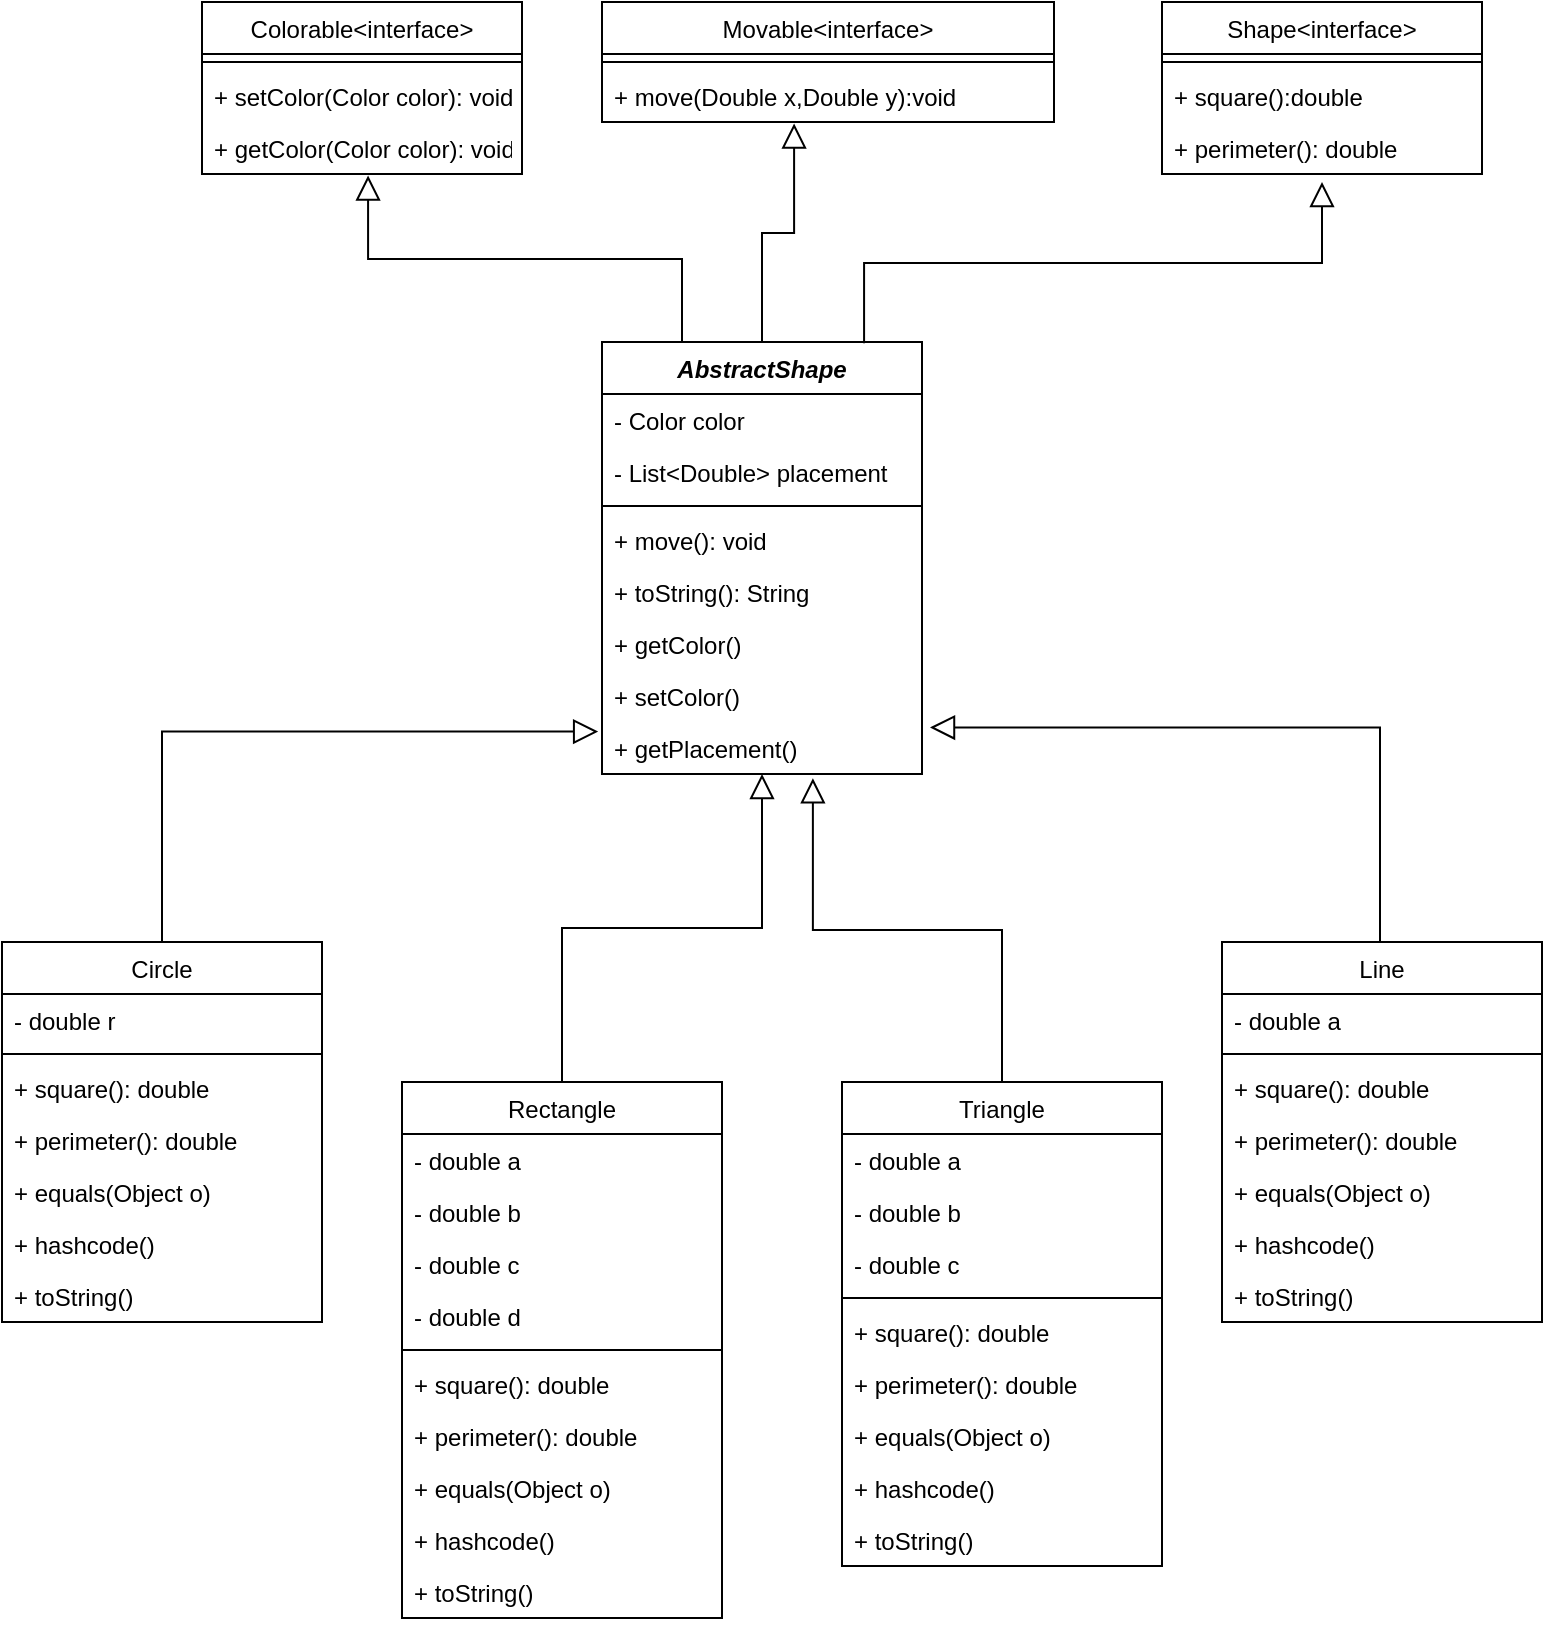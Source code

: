 <mxfile version="26.0.8">
  <diagram id="C5RBs43oDa-KdzZeNtuy" name="Page-1">
    <mxGraphModel dx="2261" dy="1875" grid="1" gridSize="10" guides="1" tooltips="1" connect="1" arrows="1" fold="1" page="1" pageScale="1" pageWidth="827" pageHeight="1169" math="0" shadow="0">
      <root>
        <mxCell id="WIyWlLk6GJQsqaUBKTNV-0" />
        <mxCell id="WIyWlLk6GJQsqaUBKTNV-1" parent="WIyWlLk6GJQsqaUBKTNV-0" />
        <mxCell id="zkfFHV4jXpPFQw0GAbJ--0" value="AbstractShape" style="swimlane;fontStyle=3;align=center;verticalAlign=top;childLayout=stackLayout;horizontal=1;startSize=26;horizontalStack=0;resizeParent=1;resizeLast=0;collapsible=1;marginBottom=0;rounded=0;shadow=0;strokeWidth=1;" parent="WIyWlLk6GJQsqaUBKTNV-1" vertex="1">
          <mxGeometry x="220" y="-10" width="160" height="216" as="geometry">
            <mxRectangle x="230" y="140" width="160" height="26" as="alternateBounds" />
          </mxGeometry>
        </mxCell>
        <mxCell id="zkfFHV4jXpPFQw0GAbJ--1" value="- Color color" style="text;align=left;verticalAlign=top;spacingLeft=4;spacingRight=4;overflow=hidden;rotatable=0;points=[[0,0.5],[1,0.5]];portConstraint=eastwest;" parent="zkfFHV4jXpPFQw0GAbJ--0" vertex="1">
          <mxGeometry y="26" width="160" height="26" as="geometry" />
        </mxCell>
        <mxCell id="zkfFHV4jXpPFQw0GAbJ--2" value="- List&lt;Double&gt; placement" style="text;align=left;verticalAlign=top;spacingLeft=4;spacingRight=4;overflow=hidden;rotatable=0;points=[[0,0.5],[1,0.5]];portConstraint=eastwest;rounded=0;shadow=0;html=0;" parent="zkfFHV4jXpPFQw0GAbJ--0" vertex="1">
          <mxGeometry y="52" width="160" height="26" as="geometry" />
        </mxCell>
        <mxCell id="zkfFHV4jXpPFQw0GAbJ--4" value="" style="line;html=1;strokeWidth=1;align=left;verticalAlign=middle;spacingTop=-1;spacingLeft=3;spacingRight=3;rotatable=0;labelPosition=right;points=[];portConstraint=eastwest;" parent="zkfFHV4jXpPFQw0GAbJ--0" vertex="1">
          <mxGeometry y="78" width="160" height="8" as="geometry" />
        </mxCell>
        <mxCell id="-6bs9gVjILoh9mDMI8Wr-4" value="+ move(): void" style="text;align=left;verticalAlign=top;spacingLeft=4;spacingRight=4;overflow=hidden;rotatable=0;points=[[0,0.5],[1,0.5]];portConstraint=eastwest;" vertex="1" parent="zkfFHV4jXpPFQw0GAbJ--0">
          <mxGeometry y="86" width="160" height="26" as="geometry" />
        </mxCell>
        <mxCell id="-6bs9gVjILoh9mDMI8Wr-5" value="+ toString(): String" style="text;align=left;verticalAlign=top;spacingLeft=4;spacingRight=4;overflow=hidden;rotatable=0;points=[[0,0.5],[1,0.5]];portConstraint=eastwest;" vertex="1" parent="zkfFHV4jXpPFQw0GAbJ--0">
          <mxGeometry y="112" width="160" height="26" as="geometry" />
        </mxCell>
        <mxCell id="-6bs9gVjILoh9mDMI8Wr-6" value="+ getColor()" style="text;align=left;verticalAlign=top;spacingLeft=4;spacingRight=4;overflow=hidden;rotatable=0;points=[[0,0.5],[1,0.5]];portConstraint=eastwest;" vertex="1" parent="zkfFHV4jXpPFQw0GAbJ--0">
          <mxGeometry y="138" width="160" height="26" as="geometry" />
        </mxCell>
        <mxCell id="-6bs9gVjILoh9mDMI8Wr-7" value="+ setColor()" style="text;align=left;verticalAlign=top;spacingLeft=4;spacingRight=4;overflow=hidden;rotatable=0;points=[[0,0.5],[1,0.5]];portConstraint=eastwest;" vertex="1" parent="zkfFHV4jXpPFQw0GAbJ--0">
          <mxGeometry y="164" width="160" height="26" as="geometry" />
        </mxCell>
        <mxCell id="-6bs9gVjILoh9mDMI8Wr-9" value="+ getPlacement()" style="text;align=left;verticalAlign=top;spacingLeft=4;spacingRight=4;overflow=hidden;rotatable=0;points=[[0,0.5],[1,0.5]];portConstraint=eastwest;" vertex="1" parent="zkfFHV4jXpPFQw0GAbJ--0">
          <mxGeometry y="190" width="160" height="26" as="geometry" />
        </mxCell>
        <mxCell id="zkfFHV4jXpPFQw0GAbJ--6" value="Rectangle" style="swimlane;fontStyle=0;align=center;verticalAlign=top;childLayout=stackLayout;horizontal=1;startSize=26;horizontalStack=0;resizeParent=1;resizeLast=0;collapsible=1;marginBottom=0;rounded=0;shadow=0;strokeWidth=1;" parent="WIyWlLk6GJQsqaUBKTNV-1" vertex="1">
          <mxGeometry x="120" y="360" width="160" height="268" as="geometry">
            <mxRectangle x="130" y="380" width="160" height="26" as="alternateBounds" />
          </mxGeometry>
        </mxCell>
        <mxCell id="zkfFHV4jXpPFQw0GAbJ--7" value="- double a" style="text;align=left;verticalAlign=top;spacingLeft=4;spacingRight=4;overflow=hidden;rotatable=0;points=[[0,0.5],[1,0.5]];portConstraint=eastwest;" parent="zkfFHV4jXpPFQw0GAbJ--6" vertex="1">
          <mxGeometry y="26" width="160" height="26" as="geometry" />
        </mxCell>
        <mxCell id="-6bs9gVjILoh9mDMI8Wr-11" value="- double b" style="text;align=left;verticalAlign=top;spacingLeft=4;spacingRight=4;overflow=hidden;rotatable=0;points=[[0,0.5],[1,0.5]];portConstraint=eastwest;" vertex="1" parent="zkfFHV4jXpPFQw0GAbJ--6">
          <mxGeometry y="52" width="160" height="26" as="geometry" />
        </mxCell>
        <mxCell id="-6bs9gVjILoh9mDMI8Wr-12" value="- double c" style="text;align=left;verticalAlign=top;spacingLeft=4;spacingRight=4;overflow=hidden;rotatable=0;points=[[0,0.5],[1,0.5]];portConstraint=eastwest;" vertex="1" parent="zkfFHV4jXpPFQw0GAbJ--6">
          <mxGeometry y="78" width="160" height="26" as="geometry" />
        </mxCell>
        <mxCell id="-6bs9gVjILoh9mDMI8Wr-13" value="- double d" style="text;align=left;verticalAlign=top;spacingLeft=4;spacingRight=4;overflow=hidden;rotatable=0;points=[[0,0.5],[1,0.5]];portConstraint=eastwest;" vertex="1" parent="zkfFHV4jXpPFQw0GAbJ--6">
          <mxGeometry y="104" width="160" height="26" as="geometry" />
        </mxCell>
        <mxCell id="zkfFHV4jXpPFQw0GAbJ--9" value="" style="line;html=1;strokeWidth=1;align=left;verticalAlign=middle;spacingTop=-1;spacingLeft=3;spacingRight=3;rotatable=0;labelPosition=right;points=[];portConstraint=eastwest;" parent="zkfFHV4jXpPFQw0GAbJ--6" vertex="1">
          <mxGeometry y="130" width="160" height="8" as="geometry" />
        </mxCell>
        <mxCell id="zkfFHV4jXpPFQw0GAbJ--10" value="+ square(): double" style="text;align=left;verticalAlign=top;spacingLeft=4;spacingRight=4;overflow=hidden;rotatable=0;points=[[0,0.5],[1,0.5]];portConstraint=eastwest;fontStyle=0" parent="zkfFHV4jXpPFQw0GAbJ--6" vertex="1">
          <mxGeometry y="138" width="160" height="26" as="geometry" />
        </mxCell>
        <mxCell id="-6bs9gVjILoh9mDMI8Wr-14" value="+ perimeter(): double" style="text;align=left;verticalAlign=top;spacingLeft=4;spacingRight=4;overflow=hidden;rotatable=0;points=[[0,0.5],[1,0.5]];portConstraint=eastwest;fontStyle=0" vertex="1" parent="zkfFHV4jXpPFQw0GAbJ--6">
          <mxGeometry y="164" width="160" height="26" as="geometry" />
        </mxCell>
        <mxCell id="-6bs9gVjILoh9mDMI8Wr-15" value="+ equals(Object o)" style="text;align=left;verticalAlign=top;spacingLeft=4;spacingRight=4;overflow=hidden;rotatable=0;points=[[0,0.5],[1,0.5]];portConstraint=eastwest;fontStyle=0" vertex="1" parent="zkfFHV4jXpPFQw0GAbJ--6">
          <mxGeometry y="190" width="160" height="26" as="geometry" />
        </mxCell>
        <mxCell id="-6bs9gVjILoh9mDMI8Wr-16" value="+ hashcode()" style="text;align=left;verticalAlign=top;spacingLeft=4;spacingRight=4;overflow=hidden;rotatable=0;points=[[0,0.5],[1,0.5]];portConstraint=eastwest;fontStyle=0" vertex="1" parent="zkfFHV4jXpPFQw0GAbJ--6">
          <mxGeometry y="216" width="160" height="26" as="geometry" />
        </mxCell>
        <mxCell id="-6bs9gVjILoh9mDMI8Wr-65" value="+ toString()" style="text;align=left;verticalAlign=top;spacingLeft=4;spacingRight=4;overflow=hidden;rotatable=0;points=[[0,0.5],[1,0.5]];portConstraint=eastwest;fontStyle=0" vertex="1" parent="zkfFHV4jXpPFQw0GAbJ--6">
          <mxGeometry y="242" width="160" height="26" as="geometry" />
        </mxCell>
        <mxCell id="zkfFHV4jXpPFQw0GAbJ--12" value="" style="endArrow=block;endSize=10;endFill=0;shadow=0;strokeWidth=1;rounded=0;curved=0;edgeStyle=elbowEdgeStyle;elbow=vertical;" parent="WIyWlLk6GJQsqaUBKTNV-1" source="zkfFHV4jXpPFQw0GAbJ--6" target="zkfFHV4jXpPFQw0GAbJ--0" edge="1">
          <mxGeometry width="160" relative="1" as="geometry">
            <mxPoint x="200" y="203" as="sourcePoint" />
            <mxPoint x="200" y="203" as="targetPoint" />
          </mxGeometry>
        </mxCell>
        <mxCell id="-6bs9gVjILoh9mDMI8Wr-17" value="Triangle" style="swimlane;fontStyle=0;align=center;verticalAlign=top;childLayout=stackLayout;horizontal=1;startSize=26;horizontalStack=0;resizeParent=1;resizeLast=0;collapsible=1;marginBottom=0;rounded=0;shadow=0;strokeWidth=1;" vertex="1" parent="WIyWlLk6GJQsqaUBKTNV-1">
          <mxGeometry x="340" y="360" width="160" height="242" as="geometry">
            <mxRectangle x="130" y="380" width="160" height="26" as="alternateBounds" />
          </mxGeometry>
        </mxCell>
        <mxCell id="-6bs9gVjILoh9mDMI8Wr-18" value="- double a" style="text;align=left;verticalAlign=top;spacingLeft=4;spacingRight=4;overflow=hidden;rotatable=0;points=[[0,0.5],[1,0.5]];portConstraint=eastwest;" vertex="1" parent="-6bs9gVjILoh9mDMI8Wr-17">
          <mxGeometry y="26" width="160" height="26" as="geometry" />
        </mxCell>
        <mxCell id="-6bs9gVjILoh9mDMI8Wr-19" value="- double b" style="text;align=left;verticalAlign=top;spacingLeft=4;spacingRight=4;overflow=hidden;rotatable=0;points=[[0,0.5],[1,0.5]];portConstraint=eastwest;" vertex="1" parent="-6bs9gVjILoh9mDMI8Wr-17">
          <mxGeometry y="52" width="160" height="26" as="geometry" />
        </mxCell>
        <mxCell id="-6bs9gVjILoh9mDMI8Wr-20" value="- double c" style="text;align=left;verticalAlign=top;spacingLeft=4;spacingRight=4;overflow=hidden;rotatable=0;points=[[0,0.5],[1,0.5]];portConstraint=eastwest;" vertex="1" parent="-6bs9gVjILoh9mDMI8Wr-17">
          <mxGeometry y="78" width="160" height="26" as="geometry" />
        </mxCell>
        <mxCell id="-6bs9gVjILoh9mDMI8Wr-22" value="" style="line;html=1;strokeWidth=1;align=left;verticalAlign=middle;spacingTop=-1;spacingLeft=3;spacingRight=3;rotatable=0;labelPosition=right;points=[];portConstraint=eastwest;" vertex="1" parent="-6bs9gVjILoh9mDMI8Wr-17">
          <mxGeometry y="104" width="160" height="8" as="geometry" />
        </mxCell>
        <mxCell id="-6bs9gVjILoh9mDMI8Wr-23" value="+ square(): double" style="text;align=left;verticalAlign=top;spacingLeft=4;spacingRight=4;overflow=hidden;rotatable=0;points=[[0,0.5],[1,0.5]];portConstraint=eastwest;fontStyle=0" vertex="1" parent="-6bs9gVjILoh9mDMI8Wr-17">
          <mxGeometry y="112" width="160" height="26" as="geometry" />
        </mxCell>
        <mxCell id="-6bs9gVjILoh9mDMI8Wr-24" value="+ perimeter(): double" style="text;align=left;verticalAlign=top;spacingLeft=4;spacingRight=4;overflow=hidden;rotatable=0;points=[[0,0.5],[1,0.5]];portConstraint=eastwest;fontStyle=0" vertex="1" parent="-6bs9gVjILoh9mDMI8Wr-17">
          <mxGeometry y="138" width="160" height="26" as="geometry" />
        </mxCell>
        <mxCell id="-6bs9gVjILoh9mDMI8Wr-25" value="+ equals(Object o)" style="text;align=left;verticalAlign=top;spacingLeft=4;spacingRight=4;overflow=hidden;rotatable=0;points=[[0,0.5],[1,0.5]];portConstraint=eastwest;fontStyle=0" vertex="1" parent="-6bs9gVjILoh9mDMI8Wr-17">
          <mxGeometry y="164" width="160" height="26" as="geometry" />
        </mxCell>
        <mxCell id="-6bs9gVjILoh9mDMI8Wr-26" value="+ hashcode()" style="text;align=left;verticalAlign=top;spacingLeft=4;spacingRight=4;overflow=hidden;rotatable=0;points=[[0,0.5],[1,0.5]];portConstraint=eastwest;fontStyle=0" vertex="1" parent="-6bs9gVjILoh9mDMI8Wr-17">
          <mxGeometry y="190" width="160" height="26" as="geometry" />
        </mxCell>
        <mxCell id="-6bs9gVjILoh9mDMI8Wr-66" value="+ toString()" style="text;align=left;verticalAlign=top;spacingLeft=4;spacingRight=4;overflow=hidden;rotatable=0;points=[[0,0.5],[1,0.5]];portConstraint=eastwest;fontStyle=0" vertex="1" parent="-6bs9gVjILoh9mDMI8Wr-17">
          <mxGeometry y="216" width="160" height="26" as="geometry" />
        </mxCell>
        <mxCell id="-6bs9gVjILoh9mDMI8Wr-27" value="" style="endArrow=block;endSize=10;endFill=0;shadow=0;strokeWidth=1;rounded=0;curved=0;edgeStyle=elbowEdgeStyle;elbow=vertical;exitX=0.5;exitY=0;exitDx=0;exitDy=0;entryX=0.659;entryY=1.082;entryDx=0;entryDy=0;entryPerimeter=0;" edge="1" parent="WIyWlLk6GJQsqaUBKTNV-1" source="-6bs9gVjILoh9mDMI8Wr-17" target="-6bs9gVjILoh9mDMI8Wr-9">
          <mxGeometry width="160" relative="1" as="geometry">
            <mxPoint x="210" y="370" as="sourcePoint" />
            <mxPoint x="270" y="234" as="targetPoint" />
          </mxGeometry>
        </mxCell>
        <mxCell id="-6bs9gVjILoh9mDMI8Wr-37" value="Circle" style="swimlane;fontStyle=0;align=center;verticalAlign=top;childLayout=stackLayout;horizontal=1;startSize=26;horizontalStack=0;resizeParent=1;resizeLast=0;collapsible=1;marginBottom=0;rounded=0;shadow=0;strokeWidth=1;" vertex="1" parent="WIyWlLk6GJQsqaUBKTNV-1">
          <mxGeometry x="-80" y="290" width="160" height="190" as="geometry">
            <mxRectangle x="130" y="380" width="160" height="26" as="alternateBounds" />
          </mxGeometry>
        </mxCell>
        <mxCell id="-6bs9gVjILoh9mDMI8Wr-38" value="- double r" style="text;align=left;verticalAlign=top;spacingLeft=4;spacingRight=4;overflow=hidden;rotatable=0;points=[[0,0.5],[1,0.5]];portConstraint=eastwest;" vertex="1" parent="-6bs9gVjILoh9mDMI8Wr-37">
          <mxGeometry y="26" width="160" height="26" as="geometry" />
        </mxCell>
        <mxCell id="-6bs9gVjILoh9mDMI8Wr-41" value="" style="line;html=1;strokeWidth=1;align=left;verticalAlign=middle;spacingTop=-1;spacingLeft=3;spacingRight=3;rotatable=0;labelPosition=right;points=[];portConstraint=eastwest;" vertex="1" parent="-6bs9gVjILoh9mDMI8Wr-37">
          <mxGeometry y="52" width="160" height="8" as="geometry" />
        </mxCell>
        <mxCell id="-6bs9gVjILoh9mDMI8Wr-42" value="+ square(): double" style="text;align=left;verticalAlign=top;spacingLeft=4;spacingRight=4;overflow=hidden;rotatable=0;points=[[0,0.5],[1,0.5]];portConstraint=eastwest;fontStyle=0" vertex="1" parent="-6bs9gVjILoh9mDMI8Wr-37">
          <mxGeometry y="60" width="160" height="26" as="geometry" />
        </mxCell>
        <mxCell id="-6bs9gVjILoh9mDMI8Wr-43" value="+ perimeter(): double" style="text;align=left;verticalAlign=top;spacingLeft=4;spacingRight=4;overflow=hidden;rotatable=0;points=[[0,0.5],[1,0.5]];portConstraint=eastwest;fontStyle=0" vertex="1" parent="-6bs9gVjILoh9mDMI8Wr-37">
          <mxGeometry y="86" width="160" height="26" as="geometry" />
        </mxCell>
        <mxCell id="-6bs9gVjILoh9mDMI8Wr-44" value="+ equals(Object o)" style="text;align=left;verticalAlign=top;spacingLeft=4;spacingRight=4;overflow=hidden;rotatable=0;points=[[0,0.5],[1,0.5]];portConstraint=eastwest;fontStyle=0" vertex="1" parent="-6bs9gVjILoh9mDMI8Wr-37">
          <mxGeometry y="112" width="160" height="26" as="geometry" />
        </mxCell>
        <mxCell id="-6bs9gVjILoh9mDMI8Wr-45" value="+ hashcode()" style="text;align=left;verticalAlign=top;spacingLeft=4;spacingRight=4;overflow=hidden;rotatable=0;points=[[0,0.5],[1,0.5]];portConstraint=eastwest;fontStyle=0" vertex="1" parent="-6bs9gVjILoh9mDMI8Wr-37">
          <mxGeometry y="138" width="160" height="26" as="geometry" />
        </mxCell>
        <mxCell id="-6bs9gVjILoh9mDMI8Wr-68" value="+ toString()" style="text;align=left;verticalAlign=top;spacingLeft=4;spacingRight=4;overflow=hidden;rotatable=0;points=[[0,0.5],[1,0.5]];portConstraint=eastwest;fontStyle=0" vertex="1" parent="-6bs9gVjILoh9mDMI8Wr-37">
          <mxGeometry y="164" width="160" height="26" as="geometry" />
        </mxCell>
        <mxCell id="-6bs9gVjILoh9mDMI8Wr-55" value="Line" style="swimlane;fontStyle=0;align=center;verticalAlign=top;childLayout=stackLayout;horizontal=1;startSize=26;horizontalStack=0;resizeParent=1;resizeLast=0;collapsible=1;marginBottom=0;rounded=0;shadow=0;strokeWidth=1;" vertex="1" parent="WIyWlLk6GJQsqaUBKTNV-1">
          <mxGeometry x="530" y="290" width="160" height="190" as="geometry">
            <mxRectangle x="130" y="380" width="160" height="26" as="alternateBounds" />
          </mxGeometry>
        </mxCell>
        <mxCell id="-6bs9gVjILoh9mDMI8Wr-56" value="- double a" style="text;align=left;verticalAlign=top;spacingLeft=4;spacingRight=4;overflow=hidden;rotatable=0;points=[[0,0.5],[1,0.5]];portConstraint=eastwest;" vertex="1" parent="-6bs9gVjILoh9mDMI8Wr-55">
          <mxGeometry y="26" width="160" height="26" as="geometry" />
        </mxCell>
        <mxCell id="-6bs9gVjILoh9mDMI8Wr-57" value="" style="line;html=1;strokeWidth=1;align=left;verticalAlign=middle;spacingTop=-1;spacingLeft=3;spacingRight=3;rotatable=0;labelPosition=right;points=[];portConstraint=eastwest;" vertex="1" parent="-6bs9gVjILoh9mDMI8Wr-55">
          <mxGeometry y="52" width="160" height="8" as="geometry" />
        </mxCell>
        <mxCell id="-6bs9gVjILoh9mDMI8Wr-58" value="+ square(): double" style="text;align=left;verticalAlign=top;spacingLeft=4;spacingRight=4;overflow=hidden;rotatable=0;points=[[0,0.5],[1,0.5]];portConstraint=eastwest;fontStyle=0" vertex="1" parent="-6bs9gVjILoh9mDMI8Wr-55">
          <mxGeometry y="60" width="160" height="26" as="geometry" />
        </mxCell>
        <mxCell id="-6bs9gVjILoh9mDMI8Wr-59" value="+ perimeter(): double" style="text;align=left;verticalAlign=top;spacingLeft=4;spacingRight=4;overflow=hidden;rotatable=0;points=[[0,0.5],[1,0.5]];portConstraint=eastwest;fontStyle=0" vertex="1" parent="-6bs9gVjILoh9mDMI8Wr-55">
          <mxGeometry y="86" width="160" height="26" as="geometry" />
        </mxCell>
        <mxCell id="-6bs9gVjILoh9mDMI8Wr-60" value="+ equals(Object o)" style="text;align=left;verticalAlign=top;spacingLeft=4;spacingRight=4;overflow=hidden;rotatable=0;points=[[0,0.5],[1,0.5]];portConstraint=eastwest;fontStyle=0" vertex="1" parent="-6bs9gVjILoh9mDMI8Wr-55">
          <mxGeometry y="112" width="160" height="26" as="geometry" />
        </mxCell>
        <mxCell id="-6bs9gVjILoh9mDMI8Wr-61" value="+ hashcode()" style="text;align=left;verticalAlign=top;spacingLeft=4;spacingRight=4;overflow=hidden;rotatable=0;points=[[0,0.5],[1,0.5]];portConstraint=eastwest;fontStyle=0" vertex="1" parent="-6bs9gVjILoh9mDMI8Wr-55">
          <mxGeometry y="138" width="160" height="26" as="geometry" />
        </mxCell>
        <mxCell id="-6bs9gVjILoh9mDMI8Wr-67" value="+ toString()" style="text;align=left;verticalAlign=top;spacingLeft=4;spacingRight=4;overflow=hidden;rotatable=0;points=[[0,0.5],[1,0.5]];portConstraint=eastwest;fontStyle=0" vertex="1" parent="-6bs9gVjILoh9mDMI8Wr-55">
          <mxGeometry y="164" width="160" height="26" as="geometry" />
        </mxCell>
        <mxCell id="-6bs9gVjILoh9mDMI8Wr-62" value="" style="endArrow=block;endSize=10;endFill=0;shadow=0;strokeWidth=1;rounded=0;edgeStyle=elbowEdgeStyle;exitX=0.5;exitY=0;exitDx=0;exitDy=0;entryX=-0.012;entryY=0.183;entryDx=0;entryDy=0;entryPerimeter=0;" edge="1" parent="WIyWlLk6GJQsqaUBKTNV-1" source="-6bs9gVjILoh9mDMI8Wr-37" target="-6bs9gVjILoh9mDMI8Wr-9">
          <mxGeometry width="160" relative="1" as="geometry">
            <mxPoint x="210" y="370" as="sourcePoint" />
            <mxPoint x="130" y="190" as="targetPoint" />
            <Array as="points">
              <mxPoint y="271" />
            </Array>
          </mxGeometry>
        </mxCell>
        <mxCell id="-6bs9gVjILoh9mDMI8Wr-63" value="" style="endArrow=block;endSize=10;endFill=0;shadow=0;strokeWidth=1;rounded=0;edgeStyle=elbowEdgeStyle;exitX=0.5;exitY=0;exitDx=0;exitDy=0;entryX=1.025;entryY=0.106;entryDx=0;entryDy=0;entryPerimeter=0;" edge="1" parent="WIyWlLk6GJQsqaUBKTNV-1" target="-6bs9gVjILoh9mDMI8Wr-9">
          <mxGeometry width="160" relative="1" as="geometry">
            <mxPoint x="609" y="290" as="sourcePoint" />
            <mxPoint x="827" y="253" as="targetPoint" />
            <Array as="points">
              <mxPoint x="609" y="261" />
            </Array>
          </mxGeometry>
        </mxCell>
        <mxCell id="-6bs9gVjILoh9mDMI8Wr-69" value="Colorable&lt;interface&gt;" style="swimlane;fontStyle=0;align=center;verticalAlign=top;childLayout=stackLayout;horizontal=1;startSize=26;horizontalStack=0;resizeParent=1;resizeLast=0;collapsible=1;marginBottom=0;rounded=0;shadow=0;strokeWidth=1;" vertex="1" parent="WIyWlLk6GJQsqaUBKTNV-1">
          <mxGeometry x="20" y="-180" width="160" height="86" as="geometry">
            <mxRectangle x="130" y="380" width="160" height="26" as="alternateBounds" />
          </mxGeometry>
        </mxCell>
        <mxCell id="-6bs9gVjILoh9mDMI8Wr-71" value="" style="line;html=1;strokeWidth=1;align=left;verticalAlign=middle;spacingTop=-1;spacingLeft=3;spacingRight=3;rotatable=0;labelPosition=right;points=[];portConstraint=eastwest;" vertex="1" parent="-6bs9gVjILoh9mDMI8Wr-69">
          <mxGeometry y="26" width="160" height="8" as="geometry" />
        </mxCell>
        <mxCell id="-6bs9gVjILoh9mDMI8Wr-72" value="+ setColor(Color color): void" style="text;align=left;verticalAlign=top;spacingLeft=4;spacingRight=4;overflow=hidden;rotatable=0;points=[[0,0.5],[1,0.5]];portConstraint=eastwest;fontStyle=0" vertex="1" parent="-6bs9gVjILoh9mDMI8Wr-69">
          <mxGeometry y="34" width="160" height="26" as="geometry" />
        </mxCell>
        <mxCell id="-6bs9gVjILoh9mDMI8Wr-73" value="+ getColor(Color color): void" style="text;align=left;verticalAlign=top;spacingLeft=4;spacingRight=4;overflow=hidden;rotatable=0;points=[[0,0.5],[1,0.5]];portConstraint=eastwest;fontStyle=0" vertex="1" parent="-6bs9gVjILoh9mDMI8Wr-69">
          <mxGeometry y="60" width="160" height="26" as="geometry" />
        </mxCell>
        <mxCell id="-6bs9gVjILoh9mDMI8Wr-77" value="Movable&lt;interface&gt;" style="swimlane;fontStyle=0;align=center;verticalAlign=top;childLayout=stackLayout;horizontal=1;startSize=26;horizontalStack=0;resizeParent=1;resizeLast=0;collapsible=1;marginBottom=0;rounded=0;shadow=0;strokeWidth=1;" vertex="1" parent="WIyWlLk6GJQsqaUBKTNV-1">
          <mxGeometry x="220" y="-180" width="226" height="60" as="geometry">
            <mxRectangle x="130" y="380" width="160" height="26" as="alternateBounds" />
          </mxGeometry>
        </mxCell>
        <mxCell id="-6bs9gVjILoh9mDMI8Wr-78" value="" style="line;html=1;strokeWidth=1;align=left;verticalAlign=middle;spacingTop=-1;spacingLeft=3;spacingRight=3;rotatable=0;labelPosition=right;points=[];portConstraint=eastwest;" vertex="1" parent="-6bs9gVjILoh9mDMI8Wr-77">
          <mxGeometry y="26" width="226" height="8" as="geometry" />
        </mxCell>
        <mxCell id="-6bs9gVjILoh9mDMI8Wr-79" value="+ move(Double x,Double y):void" style="text;align=left;verticalAlign=top;spacingLeft=4;spacingRight=4;overflow=hidden;rotatable=0;points=[[0,0.5],[1,0.5]];portConstraint=eastwest;fontStyle=0" vertex="1" parent="-6bs9gVjILoh9mDMI8Wr-77">
          <mxGeometry y="34" width="226" height="26" as="geometry" />
        </mxCell>
        <mxCell id="-6bs9gVjILoh9mDMI8Wr-81" value="Shape&lt;interface&gt;" style="swimlane;fontStyle=0;align=center;verticalAlign=top;childLayout=stackLayout;horizontal=1;startSize=26;horizontalStack=0;resizeParent=1;resizeLast=0;collapsible=1;marginBottom=0;rounded=0;shadow=0;strokeWidth=1;" vertex="1" parent="WIyWlLk6GJQsqaUBKTNV-1">
          <mxGeometry x="500" y="-180" width="160" height="86" as="geometry">
            <mxRectangle x="130" y="380" width="160" height="26" as="alternateBounds" />
          </mxGeometry>
        </mxCell>
        <mxCell id="-6bs9gVjILoh9mDMI8Wr-82" value="" style="line;html=1;strokeWidth=1;align=left;verticalAlign=middle;spacingTop=-1;spacingLeft=3;spacingRight=3;rotatable=0;labelPosition=right;points=[];portConstraint=eastwest;" vertex="1" parent="-6bs9gVjILoh9mDMI8Wr-81">
          <mxGeometry y="26" width="160" height="8" as="geometry" />
        </mxCell>
        <mxCell id="-6bs9gVjILoh9mDMI8Wr-83" value="+ square():double" style="text;align=left;verticalAlign=top;spacingLeft=4;spacingRight=4;overflow=hidden;rotatable=0;points=[[0,0.5],[1,0.5]];portConstraint=eastwest;fontStyle=0" vertex="1" parent="-6bs9gVjILoh9mDMI8Wr-81">
          <mxGeometry y="34" width="160" height="26" as="geometry" />
        </mxCell>
        <mxCell id="-6bs9gVjILoh9mDMI8Wr-84" value="+ perimeter(): double" style="text;align=left;verticalAlign=top;spacingLeft=4;spacingRight=4;overflow=hidden;rotatable=0;points=[[0,0.5],[1,0.5]];portConstraint=eastwest;fontStyle=0" vertex="1" parent="-6bs9gVjILoh9mDMI8Wr-81">
          <mxGeometry y="60" width="160" height="26" as="geometry" />
        </mxCell>
        <mxCell id="-6bs9gVjILoh9mDMI8Wr-85" value="" style="endArrow=block;endSize=10;endFill=0;shadow=0;strokeWidth=1;rounded=0;curved=0;edgeStyle=elbowEdgeStyle;elbow=vertical;exitX=0.819;exitY=0.003;exitDx=0;exitDy=0;exitPerimeter=0;entryX=0.5;entryY=1.154;entryDx=0;entryDy=0;entryPerimeter=0;" edge="1" parent="WIyWlLk6GJQsqaUBKTNV-1" source="zkfFHV4jXpPFQw0GAbJ--0" target="-6bs9gVjILoh9mDMI8Wr-84">
          <mxGeometry width="160" relative="1" as="geometry">
            <mxPoint x="440" y="26" as="sourcePoint" />
            <mxPoint x="540" y="-50" as="targetPoint" />
          </mxGeometry>
        </mxCell>
        <mxCell id="-6bs9gVjILoh9mDMI8Wr-86" value="" style="endArrow=block;endSize=10;endFill=0;shadow=0;strokeWidth=1;rounded=0;curved=0;edgeStyle=elbowEdgeStyle;elbow=vertical;exitX=0.25;exitY=0;exitDx=0;exitDy=0;entryX=0.519;entryY=1.029;entryDx=0;entryDy=0;entryPerimeter=0;" edge="1" parent="WIyWlLk6GJQsqaUBKTNV-1" source="zkfFHV4jXpPFQw0GAbJ--0" target="-6bs9gVjILoh9mDMI8Wr-73">
          <mxGeometry width="160" relative="1" as="geometry">
            <mxPoint x="361" y="1" as="sourcePoint" />
            <mxPoint x="590" y="-80" as="targetPoint" />
          </mxGeometry>
        </mxCell>
        <mxCell id="-6bs9gVjILoh9mDMI8Wr-87" value="" style="endArrow=block;endSize=10;endFill=0;shadow=0;strokeWidth=1;rounded=0;curved=0;edgeStyle=elbowEdgeStyle;elbow=vertical;exitX=0.5;exitY=0;exitDx=0;exitDy=0;entryX=0.425;entryY=1.029;entryDx=0;entryDy=0;entryPerimeter=0;" edge="1" parent="WIyWlLk6GJQsqaUBKTNV-1" source="zkfFHV4jXpPFQw0GAbJ--0" target="-6bs9gVjILoh9mDMI8Wr-79">
          <mxGeometry width="160" relative="1" as="geometry">
            <mxPoint x="371" y="11" as="sourcePoint" />
            <mxPoint x="600" y="-70" as="targetPoint" />
          </mxGeometry>
        </mxCell>
      </root>
    </mxGraphModel>
  </diagram>
</mxfile>
